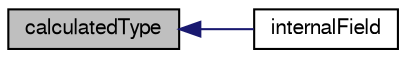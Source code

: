 digraph "calculatedType"
{
  bgcolor="transparent";
  edge [fontname="FreeSans",fontsize="10",labelfontname="FreeSans",labelfontsize="10"];
  node [fontname="FreeSans",fontsize="10",shape=record];
  rankdir="LR";
  Node2553 [label="calculatedType",height=0.2,width=0.4,color="black", fillcolor="grey75", style="filled", fontcolor="black"];
  Node2553 -> Node2554 [dir="back",color="midnightblue",fontsize="10",style="solid",fontname="FreeSans"];
  Node2554 [label="internalField",height=0.2,width=0.4,color="black",URL="$a22426.html#aabe4617bce7226caa0b0210cf4fb4c9d",tooltip="Return internal field reference. "];
}
